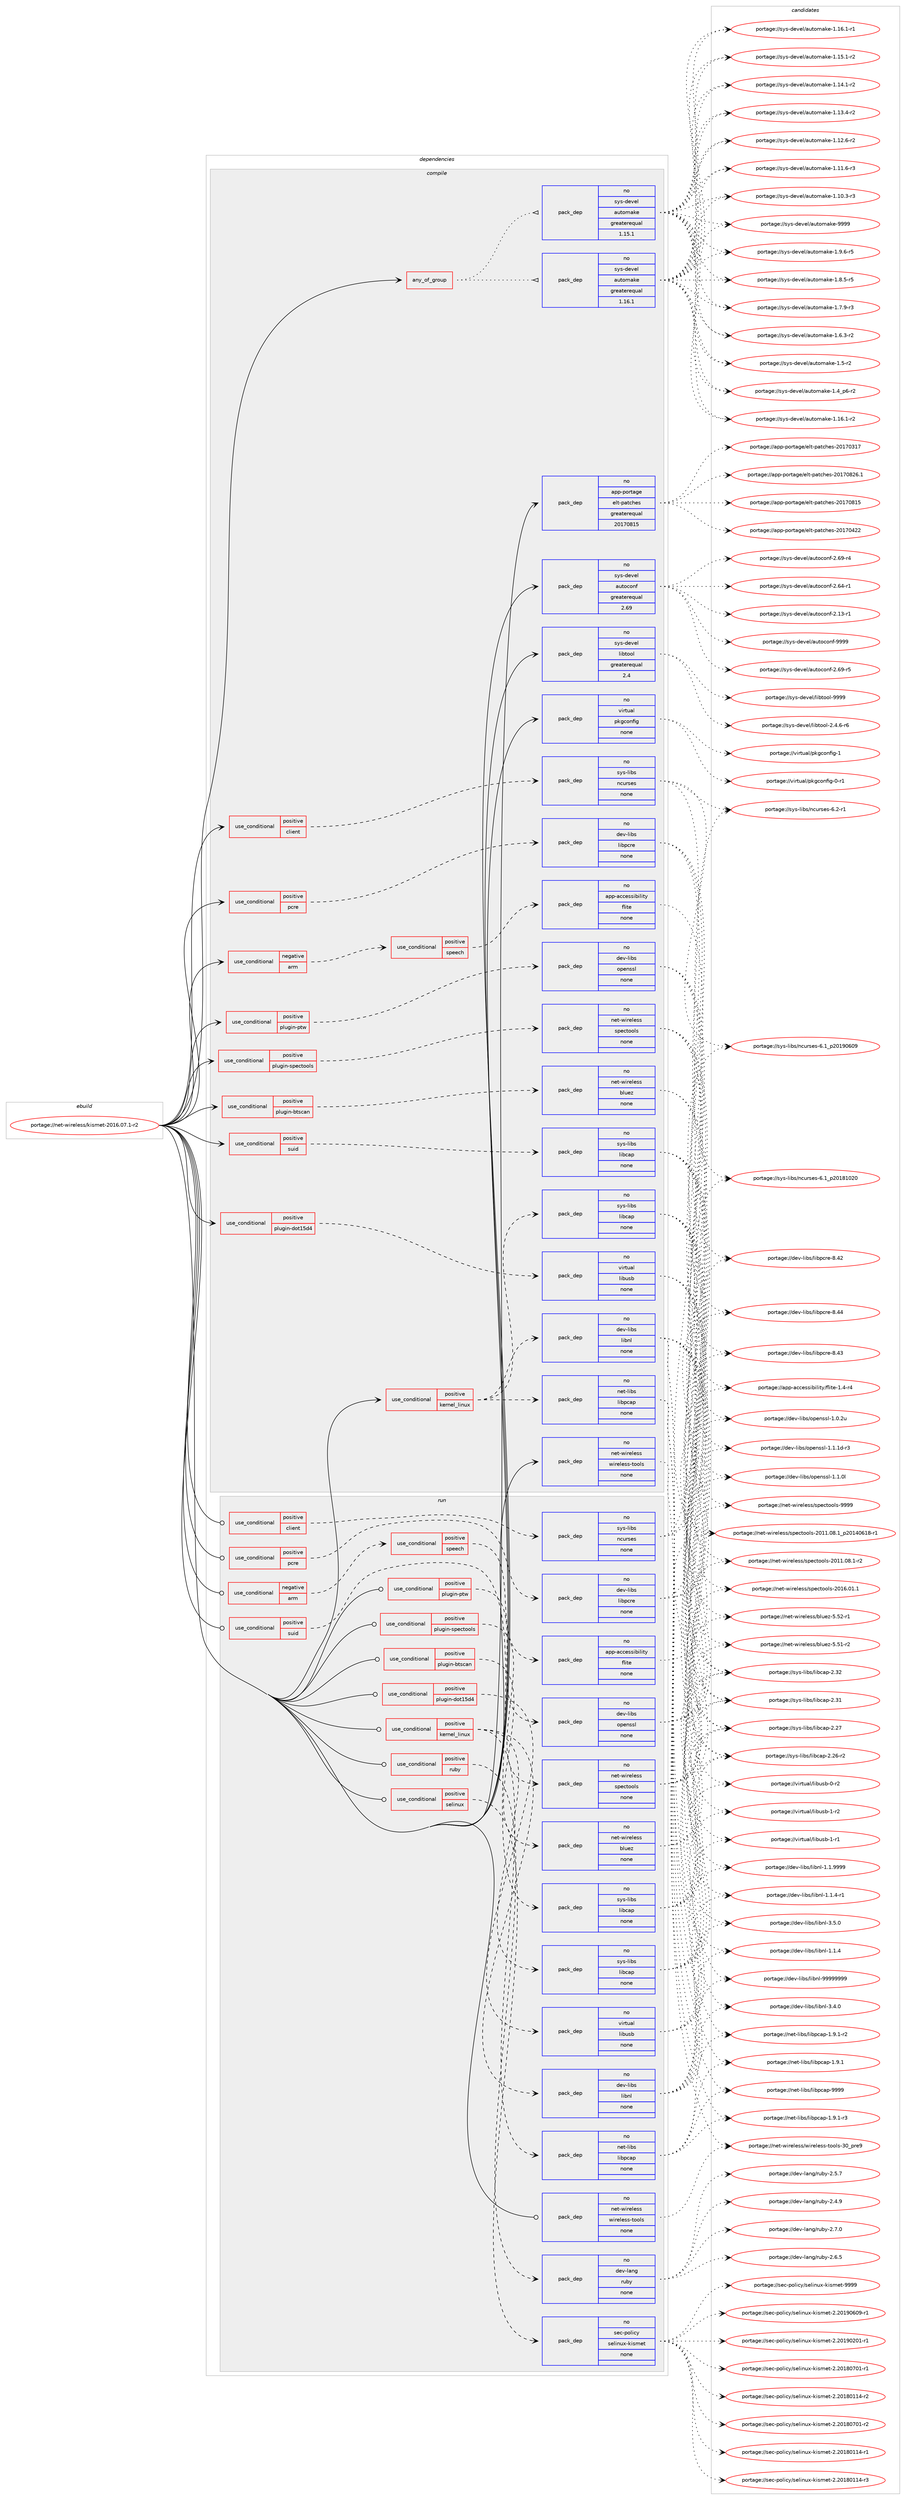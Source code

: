 digraph prolog {

# *************
# Graph options
# *************

newrank=true;
concentrate=true;
compound=true;
graph [rankdir=LR,fontname=Helvetica,fontsize=10,ranksep=1.5];#, ranksep=2.5, nodesep=0.2];
edge  [arrowhead=vee];
node  [fontname=Helvetica,fontsize=10];

# **********
# The ebuild
# **********

subgraph cluster_leftcol {
color=gray;
rank=same;
label=<<i>ebuild</i>>;
id [label="portage://net-wireless/kismet-2016.07.1-r2", color=red, width=4, href="../net-wireless/kismet-2016.07.1-r2.svg"];
}

# ****************
# The dependencies
# ****************

subgraph cluster_midcol {
color=gray;
label=<<i>dependencies</i>>;
subgraph cluster_compile {
fillcolor="#eeeeee";
style=filled;
label=<<i>compile</i>>;
subgraph any1693 {
dependency106824 [label=<<TABLE BORDER="0" CELLBORDER="1" CELLSPACING="0" CELLPADDING="4"><TR><TD CELLPADDING="10">any_of_group</TD></TR></TABLE>>, shape=none, color=red];subgraph pack84133 {
dependency106825 [label=<<TABLE BORDER="0" CELLBORDER="1" CELLSPACING="0" CELLPADDING="4" WIDTH="220"><TR><TD ROWSPAN="6" CELLPADDING="30">pack_dep</TD></TR><TR><TD WIDTH="110">no</TD></TR><TR><TD>sys-devel</TD></TR><TR><TD>automake</TD></TR><TR><TD>greaterequal</TD></TR><TR><TD>1.16.1</TD></TR></TABLE>>, shape=none, color=blue];
}
dependency106824:e -> dependency106825:w [weight=20,style="dotted",arrowhead="oinv"];
subgraph pack84134 {
dependency106826 [label=<<TABLE BORDER="0" CELLBORDER="1" CELLSPACING="0" CELLPADDING="4" WIDTH="220"><TR><TD ROWSPAN="6" CELLPADDING="30">pack_dep</TD></TR><TR><TD WIDTH="110">no</TD></TR><TR><TD>sys-devel</TD></TR><TR><TD>automake</TD></TR><TR><TD>greaterequal</TD></TR><TR><TD>1.15.1</TD></TR></TABLE>>, shape=none, color=blue];
}
dependency106824:e -> dependency106826:w [weight=20,style="dotted",arrowhead="oinv"];
}
id:e -> dependency106824:w [weight=20,style="solid",arrowhead="vee"];
subgraph cond20907 {
dependency106827 [label=<<TABLE BORDER="0" CELLBORDER="1" CELLSPACING="0" CELLPADDING="4"><TR><TD ROWSPAN="3" CELLPADDING="10">use_conditional</TD></TR><TR><TD>negative</TD></TR><TR><TD>arm</TD></TR></TABLE>>, shape=none, color=red];
subgraph cond20908 {
dependency106828 [label=<<TABLE BORDER="0" CELLBORDER="1" CELLSPACING="0" CELLPADDING="4"><TR><TD ROWSPAN="3" CELLPADDING="10">use_conditional</TD></TR><TR><TD>positive</TD></TR><TR><TD>speech</TD></TR></TABLE>>, shape=none, color=red];
subgraph pack84135 {
dependency106829 [label=<<TABLE BORDER="0" CELLBORDER="1" CELLSPACING="0" CELLPADDING="4" WIDTH="220"><TR><TD ROWSPAN="6" CELLPADDING="30">pack_dep</TD></TR><TR><TD WIDTH="110">no</TD></TR><TR><TD>app-accessibility</TD></TR><TR><TD>flite</TD></TR><TR><TD>none</TD></TR><TR><TD></TD></TR></TABLE>>, shape=none, color=blue];
}
dependency106828:e -> dependency106829:w [weight=20,style="dashed",arrowhead="vee"];
}
dependency106827:e -> dependency106828:w [weight=20,style="dashed",arrowhead="vee"];
}
id:e -> dependency106827:w [weight=20,style="solid",arrowhead="vee"];
subgraph cond20909 {
dependency106830 [label=<<TABLE BORDER="0" CELLBORDER="1" CELLSPACING="0" CELLPADDING="4"><TR><TD ROWSPAN="3" CELLPADDING="10">use_conditional</TD></TR><TR><TD>positive</TD></TR><TR><TD>client</TD></TR></TABLE>>, shape=none, color=red];
subgraph pack84136 {
dependency106831 [label=<<TABLE BORDER="0" CELLBORDER="1" CELLSPACING="0" CELLPADDING="4" WIDTH="220"><TR><TD ROWSPAN="6" CELLPADDING="30">pack_dep</TD></TR><TR><TD WIDTH="110">no</TD></TR><TR><TD>sys-libs</TD></TR><TR><TD>ncurses</TD></TR><TR><TD>none</TD></TR><TR><TD></TD></TR></TABLE>>, shape=none, color=blue];
}
dependency106830:e -> dependency106831:w [weight=20,style="dashed",arrowhead="vee"];
}
id:e -> dependency106830:w [weight=20,style="solid",arrowhead="vee"];
subgraph cond20910 {
dependency106832 [label=<<TABLE BORDER="0" CELLBORDER="1" CELLSPACING="0" CELLPADDING="4"><TR><TD ROWSPAN="3" CELLPADDING="10">use_conditional</TD></TR><TR><TD>positive</TD></TR><TR><TD>kernel_linux</TD></TR></TABLE>>, shape=none, color=red];
subgraph pack84137 {
dependency106833 [label=<<TABLE BORDER="0" CELLBORDER="1" CELLSPACING="0" CELLPADDING="4" WIDTH="220"><TR><TD ROWSPAN="6" CELLPADDING="30">pack_dep</TD></TR><TR><TD WIDTH="110">no</TD></TR><TR><TD>sys-libs</TD></TR><TR><TD>libcap</TD></TR><TR><TD>none</TD></TR><TR><TD></TD></TR></TABLE>>, shape=none, color=blue];
}
dependency106832:e -> dependency106833:w [weight=20,style="dashed",arrowhead="vee"];
subgraph pack84138 {
dependency106834 [label=<<TABLE BORDER="0" CELLBORDER="1" CELLSPACING="0" CELLPADDING="4" WIDTH="220"><TR><TD ROWSPAN="6" CELLPADDING="30">pack_dep</TD></TR><TR><TD WIDTH="110">no</TD></TR><TR><TD>dev-libs</TD></TR><TR><TD>libnl</TD></TR><TR><TD>none</TD></TR><TR><TD></TD></TR></TABLE>>, shape=none, color=blue];
}
dependency106832:e -> dependency106834:w [weight=20,style="dashed",arrowhead="vee"];
subgraph pack84139 {
dependency106835 [label=<<TABLE BORDER="0" CELLBORDER="1" CELLSPACING="0" CELLPADDING="4" WIDTH="220"><TR><TD ROWSPAN="6" CELLPADDING="30">pack_dep</TD></TR><TR><TD WIDTH="110">no</TD></TR><TR><TD>net-libs</TD></TR><TR><TD>libpcap</TD></TR><TR><TD>none</TD></TR><TR><TD></TD></TR></TABLE>>, shape=none, color=blue];
}
dependency106832:e -> dependency106835:w [weight=20,style="dashed",arrowhead="vee"];
}
id:e -> dependency106832:w [weight=20,style="solid",arrowhead="vee"];
subgraph cond20911 {
dependency106836 [label=<<TABLE BORDER="0" CELLBORDER="1" CELLSPACING="0" CELLPADDING="4"><TR><TD ROWSPAN="3" CELLPADDING="10">use_conditional</TD></TR><TR><TD>positive</TD></TR><TR><TD>pcre</TD></TR></TABLE>>, shape=none, color=red];
subgraph pack84140 {
dependency106837 [label=<<TABLE BORDER="0" CELLBORDER="1" CELLSPACING="0" CELLPADDING="4" WIDTH="220"><TR><TD ROWSPAN="6" CELLPADDING="30">pack_dep</TD></TR><TR><TD WIDTH="110">no</TD></TR><TR><TD>dev-libs</TD></TR><TR><TD>libpcre</TD></TR><TR><TD>none</TD></TR><TR><TD></TD></TR></TABLE>>, shape=none, color=blue];
}
dependency106836:e -> dependency106837:w [weight=20,style="dashed",arrowhead="vee"];
}
id:e -> dependency106836:w [weight=20,style="solid",arrowhead="vee"];
subgraph cond20912 {
dependency106838 [label=<<TABLE BORDER="0" CELLBORDER="1" CELLSPACING="0" CELLPADDING="4"><TR><TD ROWSPAN="3" CELLPADDING="10">use_conditional</TD></TR><TR><TD>positive</TD></TR><TR><TD>plugin-btscan</TD></TR></TABLE>>, shape=none, color=red];
subgraph pack84141 {
dependency106839 [label=<<TABLE BORDER="0" CELLBORDER="1" CELLSPACING="0" CELLPADDING="4" WIDTH="220"><TR><TD ROWSPAN="6" CELLPADDING="30">pack_dep</TD></TR><TR><TD WIDTH="110">no</TD></TR><TR><TD>net-wireless</TD></TR><TR><TD>bluez</TD></TR><TR><TD>none</TD></TR><TR><TD></TD></TR></TABLE>>, shape=none, color=blue];
}
dependency106838:e -> dependency106839:w [weight=20,style="dashed",arrowhead="vee"];
}
id:e -> dependency106838:w [weight=20,style="solid",arrowhead="vee"];
subgraph cond20913 {
dependency106840 [label=<<TABLE BORDER="0" CELLBORDER="1" CELLSPACING="0" CELLPADDING="4"><TR><TD ROWSPAN="3" CELLPADDING="10">use_conditional</TD></TR><TR><TD>positive</TD></TR><TR><TD>plugin-dot15d4</TD></TR></TABLE>>, shape=none, color=red];
subgraph pack84142 {
dependency106841 [label=<<TABLE BORDER="0" CELLBORDER="1" CELLSPACING="0" CELLPADDING="4" WIDTH="220"><TR><TD ROWSPAN="6" CELLPADDING="30">pack_dep</TD></TR><TR><TD WIDTH="110">no</TD></TR><TR><TD>virtual</TD></TR><TR><TD>libusb</TD></TR><TR><TD>none</TD></TR><TR><TD></TD></TR></TABLE>>, shape=none, color=blue];
}
dependency106840:e -> dependency106841:w [weight=20,style="dashed",arrowhead="vee"];
}
id:e -> dependency106840:w [weight=20,style="solid",arrowhead="vee"];
subgraph cond20914 {
dependency106842 [label=<<TABLE BORDER="0" CELLBORDER="1" CELLSPACING="0" CELLPADDING="4"><TR><TD ROWSPAN="3" CELLPADDING="10">use_conditional</TD></TR><TR><TD>positive</TD></TR><TR><TD>plugin-ptw</TD></TR></TABLE>>, shape=none, color=red];
subgraph pack84143 {
dependency106843 [label=<<TABLE BORDER="0" CELLBORDER="1" CELLSPACING="0" CELLPADDING="4" WIDTH="220"><TR><TD ROWSPAN="6" CELLPADDING="30">pack_dep</TD></TR><TR><TD WIDTH="110">no</TD></TR><TR><TD>dev-libs</TD></TR><TR><TD>openssl</TD></TR><TR><TD>none</TD></TR><TR><TD></TD></TR></TABLE>>, shape=none, color=blue];
}
dependency106842:e -> dependency106843:w [weight=20,style="dashed",arrowhead="vee"];
}
id:e -> dependency106842:w [weight=20,style="solid",arrowhead="vee"];
subgraph cond20915 {
dependency106844 [label=<<TABLE BORDER="0" CELLBORDER="1" CELLSPACING="0" CELLPADDING="4"><TR><TD ROWSPAN="3" CELLPADDING="10">use_conditional</TD></TR><TR><TD>positive</TD></TR><TR><TD>plugin-spectools</TD></TR></TABLE>>, shape=none, color=red];
subgraph pack84144 {
dependency106845 [label=<<TABLE BORDER="0" CELLBORDER="1" CELLSPACING="0" CELLPADDING="4" WIDTH="220"><TR><TD ROWSPAN="6" CELLPADDING="30">pack_dep</TD></TR><TR><TD WIDTH="110">no</TD></TR><TR><TD>net-wireless</TD></TR><TR><TD>spectools</TD></TR><TR><TD>none</TD></TR><TR><TD></TD></TR></TABLE>>, shape=none, color=blue];
}
dependency106844:e -> dependency106845:w [weight=20,style="dashed",arrowhead="vee"];
}
id:e -> dependency106844:w [weight=20,style="solid",arrowhead="vee"];
subgraph cond20916 {
dependency106846 [label=<<TABLE BORDER="0" CELLBORDER="1" CELLSPACING="0" CELLPADDING="4"><TR><TD ROWSPAN="3" CELLPADDING="10">use_conditional</TD></TR><TR><TD>positive</TD></TR><TR><TD>suid</TD></TR></TABLE>>, shape=none, color=red];
subgraph pack84145 {
dependency106847 [label=<<TABLE BORDER="0" CELLBORDER="1" CELLSPACING="0" CELLPADDING="4" WIDTH="220"><TR><TD ROWSPAN="6" CELLPADDING="30">pack_dep</TD></TR><TR><TD WIDTH="110">no</TD></TR><TR><TD>sys-libs</TD></TR><TR><TD>libcap</TD></TR><TR><TD>none</TD></TR><TR><TD></TD></TR></TABLE>>, shape=none, color=blue];
}
dependency106846:e -> dependency106847:w [weight=20,style="dashed",arrowhead="vee"];
}
id:e -> dependency106846:w [weight=20,style="solid",arrowhead="vee"];
subgraph pack84146 {
dependency106848 [label=<<TABLE BORDER="0" CELLBORDER="1" CELLSPACING="0" CELLPADDING="4" WIDTH="220"><TR><TD ROWSPAN="6" CELLPADDING="30">pack_dep</TD></TR><TR><TD WIDTH="110">no</TD></TR><TR><TD>app-portage</TD></TR><TR><TD>elt-patches</TD></TR><TR><TD>greaterequal</TD></TR><TR><TD>20170815</TD></TR></TABLE>>, shape=none, color=blue];
}
id:e -> dependency106848:w [weight=20,style="solid",arrowhead="vee"];
subgraph pack84147 {
dependency106849 [label=<<TABLE BORDER="0" CELLBORDER="1" CELLSPACING="0" CELLPADDING="4" WIDTH="220"><TR><TD ROWSPAN="6" CELLPADDING="30">pack_dep</TD></TR><TR><TD WIDTH="110">no</TD></TR><TR><TD>net-wireless</TD></TR><TR><TD>wireless-tools</TD></TR><TR><TD>none</TD></TR><TR><TD></TD></TR></TABLE>>, shape=none, color=blue];
}
id:e -> dependency106849:w [weight=20,style="solid",arrowhead="vee"];
subgraph pack84148 {
dependency106850 [label=<<TABLE BORDER="0" CELLBORDER="1" CELLSPACING="0" CELLPADDING="4" WIDTH="220"><TR><TD ROWSPAN="6" CELLPADDING="30">pack_dep</TD></TR><TR><TD WIDTH="110">no</TD></TR><TR><TD>sys-devel</TD></TR><TR><TD>autoconf</TD></TR><TR><TD>greaterequal</TD></TR><TR><TD>2.69</TD></TR></TABLE>>, shape=none, color=blue];
}
id:e -> dependency106850:w [weight=20,style="solid",arrowhead="vee"];
subgraph pack84149 {
dependency106851 [label=<<TABLE BORDER="0" CELLBORDER="1" CELLSPACING="0" CELLPADDING="4" WIDTH="220"><TR><TD ROWSPAN="6" CELLPADDING="30">pack_dep</TD></TR><TR><TD WIDTH="110">no</TD></TR><TR><TD>sys-devel</TD></TR><TR><TD>libtool</TD></TR><TR><TD>greaterequal</TD></TR><TR><TD>2.4</TD></TR></TABLE>>, shape=none, color=blue];
}
id:e -> dependency106851:w [weight=20,style="solid",arrowhead="vee"];
subgraph pack84150 {
dependency106852 [label=<<TABLE BORDER="0" CELLBORDER="1" CELLSPACING="0" CELLPADDING="4" WIDTH="220"><TR><TD ROWSPAN="6" CELLPADDING="30">pack_dep</TD></TR><TR><TD WIDTH="110">no</TD></TR><TR><TD>virtual</TD></TR><TR><TD>pkgconfig</TD></TR><TR><TD>none</TD></TR><TR><TD></TD></TR></TABLE>>, shape=none, color=blue];
}
id:e -> dependency106852:w [weight=20,style="solid",arrowhead="vee"];
}
subgraph cluster_compileandrun {
fillcolor="#eeeeee";
style=filled;
label=<<i>compile and run</i>>;
}
subgraph cluster_run {
fillcolor="#eeeeee";
style=filled;
label=<<i>run</i>>;
subgraph cond20917 {
dependency106853 [label=<<TABLE BORDER="0" CELLBORDER="1" CELLSPACING="0" CELLPADDING="4"><TR><TD ROWSPAN="3" CELLPADDING="10">use_conditional</TD></TR><TR><TD>negative</TD></TR><TR><TD>arm</TD></TR></TABLE>>, shape=none, color=red];
subgraph cond20918 {
dependency106854 [label=<<TABLE BORDER="0" CELLBORDER="1" CELLSPACING="0" CELLPADDING="4"><TR><TD ROWSPAN="3" CELLPADDING="10">use_conditional</TD></TR><TR><TD>positive</TD></TR><TR><TD>speech</TD></TR></TABLE>>, shape=none, color=red];
subgraph pack84151 {
dependency106855 [label=<<TABLE BORDER="0" CELLBORDER="1" CELLSPACING="0" CELLPADDING="4" WIDTH="220"><TR><TD ROWSPAN="6" CELLPADDING="30">pack_dep</TD></TR><TR><TD WIDTH="110">no</TD></TR><TR><TD>app-accessibility</TD></TR><TR><TD>flite</TD></TR><TR><TD>none</TD></TR><TR><TD></TD></TR></TABLE>>, shape=none, color=blue];
}
dependency106854:e -> dependency106855:w [weight=20,style="dashed",arrowhead="vee"];
}
dependency106853:e -> dependency106854:w [weight=20,style="dashed",arrowhead="vee"];
}
id:e -> dependency106853:w [weight=20,style="solid",arrowhead="odot"];
subgraph cond20919 {
dependency106856 [label=<<TABLE BORDER="0" CELLBORDER="1" CELLSPACING="0" CELLPADDING="4"><TR><TD ROWSPAN="3" CELLPADDING="10">use_conditional</TD></TR><TR><TD>positive</TD></TR><TR><TD>client</TD></TR></TABLE>>, shape=none, color=red];
subgraph pack84152 {
dependency106857 [label=<<TABLE BORDER="0" CELLBORDER="1" CELLSPACING="0" CELLPADDING="4" WIDTH="220"><TR><TD ROWSPAN="6" CELLPADDING="30">pack_dep</TD></TR><TR><TD WIDTH="110">no</TD></TR><TR><TD>sys-libs</TD></TR><TR><TD>ncurses</TD></TR><TR><TD>none</TD></TR><TR><TD></TD></TR></TABLE>>, shape=none, color=blue];
}
dependency106856:e -> dependency106857:w [weight=20,style="dashed",arrowhead="vee"];
}
id:e -> dependency106856:w [weight=20,style="solid",arrowhead="odot"];
subgraph cond20920 {
dependency106858 [label=<<TABLE BORDER="0" CELLBORDER="1" CELLSPACING="0" CELLPADDING="4"><TR><TD ROWSPAN="3" CELLPADDING="10">use_conditional</TD></TR><TR><TD>positive</TD></TR><TR><TD>kernel_linux</TD></TR></TABLE>>, shape=none, color=red];
subgraph pack84153 {
dependency106859 [label=<<TABLE BORDER="0" CELLBORDER="1" CELLSPACING="0" CELLPADDING="4" WIDTH="220"><TR><TD ROWSPAN="6" CELLPADDING="30">pack_dep</TD></TR><TR><TD WIDTH="110">no</TD></TR><TR><TD>sys-libs</TD></TR><TR><TD>libcap</TD></TR><TR><TD>none</TD></TR><TR><TD></TD></TR></TABLE>>, shape=none, color=blue];
}
dependency106858:e -> dependency106859:w [weight=20,style="dashed",arrowhead="vee"];
subgraph pack84154 {
dependency106860 [label=<<TABLE BORDER="0" CELLBORDER="1" CELLSPACING="0" CELLPADDING="4" WIDTH="220"><TR><TD ROWSPAN="6" CELLPADDING="30">pack_dep</TD></TR><TR><TD WIDTH="110">no</TD></TR><TR><TD>dev-libs</TD></TR><TR><TD>libnl</TD></TR><TR><TD>none</TD></TR><TR><TD></TD></TR></TABLE>>, shape=none, color=blue];
}
dependency106858:e -> dependency106860:w [weight=20,style="dashed",arrowhead="vee"];
subgraph pack84155 {
dependency106861 [label=<<TABLE BORDER="0" CELLBORDER="1" CELLSPACING="0" CELLPADDING="4" WIDTH="220"><TR><TD ROWSPAN="6" CELLPADDING="30">pack_dep</TD></TR><TR><TD WIDTH="110">no</TD></TR><TR><TD>net-libs</TD></TR><TR><TD>libpcap</TD></TR><TR><TD>none</TD></TR><TR><TD></TD></TR></TABLE>>, shape=none, color=blue];
}
dependency106858:e -> dependency106861:w [weight=20,style="dashed",arrowhead="vee"];
}
id:e -> dependency106858:w [weight=20,style="solid",arrowhead="odot"];
subgraph cond20921 {
dependency106862 [label=<<TABLE BORDER="0" CELLBORDER="1" CELLSPACING="0" CELLPADDING="4"><TR><TD ROWSPAN="3" CELLPADDING="10">use_conditional</TD></TR><TR><TD>positive</TD></TR><TR><TD>pcre</TD></TR></TABLE>>, shape=none, color=red];
subgraph pack84156 {
dependency106863 [label=<<TABLE BORDER="0" CELLBORDER="1" CELLSPACING="0" CELLPADDING="4" WIDTH="220"><TR><TD ROWSPAN="6" CELLPADDING="30">pack_dep</TD></TR><TR><TD WIDTH="110">no</TD></TR><TR><TD>dev-libs</TD></TR><TR><TD>libpcre</TD></TR><TR><TD>none</TD></TR><TR><TD></TD></TR></TABLE>>, shape=none, color=blue];
}
dependency106862:e -> dependency106863:w [weight=20,style="dashed",arrowhead="vee"];
}
id:e -> dependency106862:w [weight=20,style="solid",arrowhead="odot"];
subgraph cond20922 {
dependency106864 [label=<<TABLE BORDER="0" CELLBORDER="1" CELLSPACING="0" CELLPADDING="4"><TR><TD ROWSPAN="3" CELLPADDING="10">use_conditional</TD></TR><TR><TD>positive</TD></TR><TR><TD>plugin-btscan</TD></TR></TABLE>>, shape=none, color=red];
subgraph pack84157 {
dependency106865 [label=<<TABLE BORDER="0" CELLBORDER="1" CELLSPACING="0" CELLPADDING="4" WIDTH="220"><TR><TD ROWSPAN="6" CELLPADDING="30">pack_dep</TD></TR><TR><TD WIDTH="110">no</TD></TR><TR><TD>net-wireless</TD></TR><TR><TD>bluez</TD></TR><TR><TD>none</TD></TR><TR><TD></TD></TR></TABLE>>, shape=none, color=blue];
}
dependency106864:e -> dependency106865:w [weight=20,style="dashed",arrowhead="vee"];
}
id:e -> dependency106864:w [weight=20,style="solid",arrowhead="odot"];
subgraph cond20923 {
dependency106866 [label=<<TABLE BORDER="0" CELLBORDER="1" CELLSPACING="0" CELLPADDING="4"><TR><TD ROWSPAN="3" CELLPADDING="10">use_conditional</TD></TR><TR><TD>positive</TD></TR><TR><TD>plugin-dot15d4</TD></TR></TABLE>>, shape=none, color=red];
subgraph pack84158 {
dependency106867 [label=<<TABLE BORDER="0" CELLBORDER="1" CELLSPACING="0" CELLPADDING="4" WIDTH="220"><TR><TD ROWSPAN="6" CELLPADDING="30">pack_dep</TD></TR><TR><TD WIDTH="110">no</TD></TR><TR><TD>virtual</TD></TR><TR><TD>libusb</TD></TR><TR><TD>none</TD></TR><TR><TD></TD></TR></TABLE>>, shape=none, color=blue];
}
dependency106866:e -> dependency106867:w [weight=20,style="dashed",arrowhead="vee"];
}
id:e -> dependency106866:w [weight=20,style="solid",arrowhead="odot"];
subgraph cond20924 {
dependency106868 [label=<<TABLE BORDER="0" CELLBORDER="1" CELLSPACING="0" CELLPADDING="4"><TR><TD ROWSPAN="3" CELLPADDING="10">use_conditional</TD></TR><TR><TD>positive</TD></TR><TR><TD>plugin-ptw</TD></TR></TABLE>>, shape=none, color=red];
subgraph pack84159 {
dependency106869 [label=<<TABLE BORDER="0" CELLBORDER="1" CELLSPACING="0" CELLPADDING="4" WIDTH="220"><TR><TD ROWSPAN="6" CELLPADDING="30">pack_dep</TD></TR><TR><TD WIDTH="110">no</TD></TR><TR><TD>dev-libs</TD></TR><TR><TD>openssl</TD></TR><TR><TD>none</TD></TR><TR><TD></TD></TR></TABLE>>, shape=none, color=blue];
}
dependency106868:e -> dependency106869:w [weight=20,style="dashed",arrowhead="vee"];
}
id:e -> dependency106868:w [weight=20,style="solid",arrowhead="odot"];
subgraph cond20925 {
dependency106870 [label=<<TABLE BORDER="0" CELLBORDER="1" CELLSPACING="0" CELLPADDING="4"><TR><TD ROWSPAN="3" CELLPADDING="10">use_conditional</TD></TR><TR><TD>positive</TD></TR><TR><TD>plugin-spectools</TD></TR></TABLE>>, shape=none, color=red];
subgraph pack84160 {
dependency106871 [label=<<TABLE BORDER="0" CELLBORDER="1" CELLSPACING="0" CELLPADDING="4" WIDTH="220"><TR><TD ROWSPAN="6" CELLPADDING="30">pack_dep</TD></TR><TR><TD WIDTH="110">no</TD></TR><TR><TD>net-wireless</TD></TR><TR><TD>spectools</TD></TR><TR><TD>none</TD></TR><TR><TD></TD></TR></TABLE>>, shape=none, color=blue];
}
dependency106870:e -> dependency106871:w [weight=20,style="dashed",arrowhead="vee"];
}
id:e -> dependency106870:w [weight=20,style="solid",arrowhead="odot"];
subgraph cond20926 {
dependency106872 [label=<<TABLE BORDER="0" CELLBORDER="1" CELLSPACING="0" CELLPADDING="4"><TR><TD ROWSPAN="3" CELLPADDING="10">use_conditional</TD></TR><TR><TD>positive</TD></TR><TR><TD>ruby</TD></TR></TABLE>>, shape=none, color=red];
subgraph pack84161 {
dependency106873 [label=<<TABLE BORDER="0" CELLBORDER="1" CELLSPACING="0" CELLPADDING="4" WIDTH="220"><TR><TD ROWSPAN="6" CELLPADDING="30">pack_dep</TD></TR><TR><TD WIDTH="110">no</TD></TR><TR><TD>dev-lang</TD></TR><TR><TD>ruby</TD></TR><TR><TD>none</TD></TR><TR><TD></TD></TR></TABLE>>, shape=none, color=blue];
}
dependency106872:e -> dependency106873:w [weight=20,style="dashed",arrowhead="vee"];
}
id:e -> dependency106872:w [weight=20,style="solid",arrowhead="odot"];
subgraph cond20927 {
dependency106874 [label=<<TABLE BORDER="0" CELLBORDER="1" CELLSPACING="0" CELLPADDING="4"><TR><TD ROWSPAN="3" CELLPADDING="10">use_conditional</TD></TR><TR><TD>positive</TD></TR><TR><TD>selinux</TD></TR></TABLE>>, shape=none, color=red];
subgraph pack84162 {
dependency106875 [label=<<TABLE BORDER="0" CELLBORDER="1" CELLSPACING="0" CELLPADDING="4" WIDTH="220"><TR><TD ROWSPAN="6" CELLPADDING="30">pack_dep</TD></TR><TR><TD WIDTH="110">no</TD></TR><TR><TD>sec-policy</TD></TR><TR><TD>selinux-kismet</TD></TR><TR><TD>none</TD></TR><TR><TD></TD></TR></TABLE>>, shape=none, color=blue];
}
dependency106874:e -> dependency106875:w [weight=20,style="dashed",arrowhead="vee"];
}
id:e -> dependency106874:w [weight=20,style="solid",arrowhead="odot"];
subgraph cond20928 {
dependency106876 [label=<<TABLE BORDER="0" CELLBORDER="1" CELLSPACING="0" CELLPADDING="4"><TR><TD ROWSPAN="3" CELLPADDING="10">use_conditional</TD></TR><TR><TD>positive</TD></TR><TR><TD>suid</TD></TR></TABLE>>, shape=none, color=red];
subgraph pack84163 {
dependency106877 [label=<<TABLE BORDER="0" CELLBORDER="1" CELLSPACING="0" CELLPADDING="4" WIDTH="220"><TR><TD ROWSPAN="6" CELLPADDING="30">pack_dep</TD></TR><TR><TD WIDTH="110">no</TD></TR><TR><TD>sys-libs</TD></TR><TR><TD>libcap</TD></TR><TR><TD>none</TD></TR><TR><TD></TD></TR></TABLE>>, shape=none, color=blue];
}
dependency106876:e -> dependency106877:w [weight=20,style="dashed",arrowhead="vee"];
}
id:e -> dependency106876:w [weight=20,style="solid",arrowhead="odot"];
subgraph pack84164 {
dependency106878 [label=<<TABLE BORDER="0" CELLBORDER="1" CELLSPACING="0" CELLPADDING="4" WIDTH="220"><TR><TD ROWSPAN="6" CELLPADDING="30">pack_dep</TD></TR><TR><TD WIDTH="110">no</TD></TR><TR><TD>net-wireless</TD></TR><TR><TD>wireless-tools</TD></TR><TR><TD>none</TD></TR><TR><TD></TD></TR></TABLE>>, shape=none, color=blue];
}
id:e -> dependency106878:w [weight=20,style="solid",arrowhead="odot"];
}
}

# **************
# The candidates
# **************

subgraph cluster_choices {
rank=same;
color=gray;
label=<<i>candidates</i>>;

subgraph choice84133 {
color=black;
nodesep=1;
choice115121115451001011181011084797117116111109971071014557575757 [label="portage://sys-devel/automake-9999", color=red, width=4,href="../sys-devel/automake-9999.svg"];
choice115121115451001011181011084797117116111109971071014549465746544511453 [label="portage://sys-devel/automake-1.9.6-r5", color=red, width=4,href="../sys-devel/automake-1.9.6-r5.svg"];
choice115121115451001011181011084797117116111109971071014549465646534511453 [label="portage://sys-devel/automake-1.8.5-r5", color=red, width=4,href="../sys-devel/automake-1.8.5-r5.svg"];
choice115121115451001011181011084797117116111109971071014549465546574511451 [label="portage://sys-devel/automake-1.7.9-r3", color=red, width=4,href="../sys-devel/automake-1.7.9-r3.svg"];
choice115121115451001011181011084797117116111109971071014549465446514511450 [label="portage://sys-devel/automake-1.6.3-r2", color=red, width=4,href="../sys-devel/automake-1.6.3-r2.svg"];
choice11512111545100101118101108479711711611110997107101454946534511450 [label="portage://sys-devel/automake-1.5-r2", color=red, width=4,href="../sys-devel/automake-1.5-r2.svg"];
choice115121115451001011181011084797117116111109971071014549465295112544511450 [label="portage://sys-devel/automake-1.4_p6-r2", color=red, width=4,href="../sys-devel/automake-1.4_p6-r2.svg"];
choice11512111545100101118101108479711711611110997107101454946495446494511450 [label="portage://sys-devel/automake-1.16.1-r2", color=red, width=4,href="../sys-devel/automake-1.16.1-r2.svg"];
choice11512111545100101118101108479711711611110997107101454946495446494511449 [label="portage://sys-devel/automake-1.16.1-r1", color=red, width=4,href="../sys-devel/automake-1.16.1-r1.svg"];
choice11512111545100101118101108479711711611110997107101454946495346494511450 [label="portage://sys-devel/automake-1.15.1-r2", color=red, width=4,href="../sys-devel/automake-1.15.1-r2.svg"];
choice11512111545100101118101108479711711611110997107101454946495246494511450 [label="portage://sys-devel/automake-1.14.1-r2", color=red, width=4,href="../sys-devel/automake-1.14.1-r2.svg"];
choice11512111545100101118101108479711711611110997107101454946495146524511450 [label="portage://sys-devel/automake-1.13.4-r2", color=red, width=4,href="../sys-devel/automake-1.13.4-r2.svg"];
choice11512111545100101118101108479711711611110997107101454946495046544511450 [label="portage://sys-devel/automake-1.12.6-r2", color=red, width=4,href="../sys-devel/automake-1.12.6-r2.svg"];
choice11512111545100101118101108479711711611110997107101454946494946544511451 [label="portage://sys-devel/automake-1.11.6-r3", color=red, width=4,href="../sys-devel/automake-1.11.6-r3.svg"];
choice11512111545100101118101108479711711611110997107101454946494846514511451 [label="portage://sys-devel/automake-1.10.3-r3", color=red, width=4,href="../sys-devel/automake-1.10.3-r3.svg"];
dependency106825:e -> choice115121115451001011181011084797117116111109971071014557575757:w [style=dotted,weight="100"];
dependency106825:e -> choice115121115451001011181011084797117116111109971071014549465746544511453:w [style=dotted,weight="100"];
dependency106825:e -> choice115121115451001011181011084797117116111109971071014549465646534511453:w [style=dotted,weight="100"];
dependency106825:e -> choice115121115451001011181011084797117116111109971071014549465546574511451:w [style=dotted,weight="100"];
dependency106825:e -> choice115121115451001011181011084797117116111109971071014549465446514511450:w [style=dotted,weight="100"];
dependency106825:e -> choice11512111545100101118101108479711711611110997107101454946534511450:w [style=dotted,weight="100"];
dependency106825:e -> choice115121115451001011181011084797117116111109971071014549465295112544511450:w [style=dotted,weight="100"];
dependency106825:e -> choice11512111545100101118101108479711711611110997107101454946495446494511450:w [style=dotted,weight="100"];
dependency106825:e -> choice11512111545100101118101108479711711611110997107101454946495446494511449:w [style=dotted,weight="100"];
dependency106825:e -> choice11512111545100101118101108479711711611110997107101454946495346494511450:w [style=dotted,weight="100"];
dependency106825:e -> choice11512111545100101118101108479711711611110997107101454946495246494511450:w [style=dotted,weight="100"];
dependency106825:e -> choice11512111545100101118101108479711711611110997107101454946495146524511450:w [style=dotted,weight="100"];
dependency106825:e -> choice11512111545100101118101108479711711611110997107101454946495046544511450:w [style=dotted,weight="100"];
dependency106825:e -> choice11512111545100101118101108479711711611110997107101454946494946544511451:w [style=dotted,weight="100"];
dependency106825:e -> choice11512111545100101118101108479711711611110997107101454946494846514511451:w [style=dotted,weight="100"];
}
subgraph choice84134 {
color=black;
nodesep=1;
choice115121115451001011181011084797117116111109971071014557575757 [label="portage://sys-devel/automake-9999", color=red, width=4,href="../sys-devel/automake-9999.svg"];
choice115121115451001011181011084797117116111109971071014549465746544511453 [label="portage://sys-devel/automake-1.9.6-r5", color=red, width=4,href="../sys-devel/automake-1.9.6-r5.svg"];
choice115121115451001011181011084797117116111109971071014549465646534511453 [label="portage://sys-devel/automake-1.8.5-r5", color=red, width=4,href="../sys-devel/automake-1.8.5-r5.svg"];
choice115121115451001011181011084797117116111109971071014549465546574511451 [label="portage://sys-devel/automake-1.7.9-r3", color=red, width=4,href="../sys-devel/automake-1.7.9-r3.svg"];
choice115121115451001011181011084797117116111109971071014549465446514511450 [label="portage://sys-devel/automake-1.6.3-r2", color=red, width=4,href="../sys-devel/automake-1.6.3-r2.svg"];
choice11512111545100101118101108479711711611110997107101454946534511450 [label="portage://sys-devel/automake-1.5-r2", color=red, width=4,href="../sys-devel/automake-1.5-r2.svg"];
choice115121115451001011181011084797117116111109971071014549465295112544511450 [label="portage://sys-devel/automake-1.4_p6-r2", color=red, width=4,href="../sys-devel/automake-1.4_p6-r2.svg"];
choice11512111545100101118101108479711711611110997107101454946495446494511450 [label="portage://sys-devel/automake-1.16.1-r2", color=red, width=4,href="../sys-devel/automake-1.16.1-r2.svg"];
choice11512111545100101118101108479711711611110997107101454946495446494511449 [label="portage://sys-devel/automake-1.16.1-r1", color=red, width=4,href="../sys-devel/automake-1.16.1-r1.svg"];
choice11512111545100101118101108479711711611110997107101454946495346494511450 [label="portage://sys-devel/automake-1.15.1-r2", color=red, width=4,href="../sys-devel/automake-1.15.1-r2.svg"];
choice11512111545100101118101108479711711611110997107101454946495246494511450 [label="portage://sys-devel/automake-1.14.1-r2", color=red, width=4,href="../sys-devel/automake-1.14.1-r2.svg"];
choice11512111545100101118101108479711711611110997107101454946495146524511450 [label="portage://sys-devel/automake-1.13.4-r2", color=red, width=4,href="../sys-devel/automake-1.13.4-r2.svg"];
choice11512111545100101118101108479711711611110997107101454946495046544511450 [label="portage://sys-devel/automake-1.12.6-r2", color=red, width=4,href="../sys-devel/automake-1.12.6-r2.svg"];
choice11512111545100101118101108479711711611110997107101454946494946544511451 [label="portage://sys-devel/automake-1.11.6-r3", color=red, width=4,href="../sys-devel/automake-1.11.6-r3.svg"];
choice11512111545100101118101108479711711611110997107101454946494846514511451 [label="portage://sys-devel/automake-1.10.3-r3", color=red, width=4,href="../sys-devel/automake-1.10.3-r3.svg"];
dependency106826:e -> choice115121115451001011181011084797117116111109971071014557575757:w [style=dotted,weight="100"];
dependency106826:e -> choice115121115451001011181011084797117116111109971071014549465746544511453:w [style=dotted,weight="100"];
dependency106826:e -> choice115121115451001011181011084797117116111109971071014549465646534511453:w [style=dotted,weight="100"];
dependency106826:e -> choice115121115451001011181011084797117116111109971071014549465546574511451:w [style=dotted,weight="100"];
dependency106826:e -> choice115121115451001011181011084797117116111109971071014549465446514511450:w [style=dotted,weight="100"];
dependency106826:e -> choice11512111545100101118101108479711711611110997107101454946534511450:w [style=dotted,weight="100"];
dependency106826:e -> choice115121115451001011181011084797117116111109971071014549465295112544511450:w [style=dotted,weight="100"];
dependency106826:e -> choice11512111545100101118101108479711711611110997107101454946495446494511450:w [style=dotted,weight="100"];
dependency106826:e -> choice11512111545100101118101108479711711611110997107101454946495446494511449:w [style=dotted,weight="100"];
dependency106826:e -> choice11512111545100101118101108479711711611110997107101454946495346494511450:w [style=dotted,weight="100"];
dependency106826:e -> choice11512111545100101118101108479711711611110997107101454946495246494511450:w [style=dotted,weight="100"];
dependency106826:e -> choice11512111545100101118101108479711711611110997107101454946495146524511450:w [style=dotted,weight="100"];
dependency106826:e -> choice11512111545100101118101108479711711611110997107101454946495046544511450:w [style=dotted,weight="100"];
dependency106826:e -> choice11512111545100101118101108479711711611110997107101454946494946544511451:w [style=dotted,weight="100"];
dependency106826:e -> choice11512111545100101118101108479711711611110997107101454946494846514511451:w [style=dotted,weight="100"];
}
subgraph choice84135 {
color=black;
nodesep=1;
choice97112112459799991011151151059810510810511612147102108105116101454946524511452 [label="portage://app-accessibility/flite-1.4-r4", color=red, width=4,href="../app-accessibility/flite-1.4-r4.svg"];
dependency106829:e -> choice97112112459799991011151151059810510810511612147102108105116101454946524511452:w [style=dotted,weight="100"];
}
subgraph choice84136 {
color=black;
nodesep=1;
choice11512111545108105981154711099117114115101115455446504511449 [label="portage://sys-libs/ncurses-6.2-r1", color=red, width=4,href="../sys-libs/ncurses-6.2-r1.svg"];
choice1151211154510810598115471109911711411510111545544649951125048495748544857 [label="portage://sys-libs/ncurses-6.1_p20190609", color=red, width=4,href="../sys-libs/ncurses-6.1_p20190609.svg"];
choice1151211154510810598115471109911711411510111545544649951125048495649485048 [label="portage://sys-libs/ncurses-6.1_p20181020", color=red, width=4,href="../sys-libs/ncurses-6.1_p20181020.svg"];
dependency106831:e -> choice11512111545108105981154711099117114115101115455446504511449:w [style=dotted,weight="100"];
dependency106831:e -> choice1151211154510810598115471109911711411510111545544649951125048495748544857:w [style=dotted,weight="100"];
dependency106831:e -> choice1151211154510810598115471109911711411510111545544649951125048495649485048:w [style=dotted,weight="100"];
}
subgraph choice84137 {
color=black;
nodesep=1;
choice1151211154510810598115471081059899971124550465150 [label="portage://sys-libs/libcap-2.32", color=red, width=4,href="../sys-libs/libcap-2.32.svg"];
choice1151211154510810598115471081059899971124550465149 [label="portage://sys-libs/libcap-2.31", color=red, width=4,href="../sys-libs/libcap-2.31.svg"];
choice1151211154510810598115471081059899971124550465055 [label="portage://sys-libs/libcap-2.27", color=red, width=4,href="../sys-libs/libcap-2.27.svg"];
choice11512111545108105981154710810598999711245504650544511450 [label="portage://sys-libs/libcap-2.26-r2", color=red, width=4,href="../sys-libs/libcap-2.26-r2.svg"];
dependency106833:e -> choice1151211154510810598115471081059899971124550465150:w [style=dotted,weight="100"];
dependency106833:e -> choice1151211154510810598115471081059899971124550465149:w [style=dotted,weight="100"];
dependency106833:e -> choice1151211154510810598115471081059899971124550465055:w [style=dotted,weight="100"];
dependency106833:e -> choice11512111545108105981154710810598999711245504650544511450:w [style=dotted,weight="100"];
}
subgraph choice84138 {
color=black;
nodesep=1;
choice10010111845108105981154710810598110108455757575757575757 [label="portage://dev-libs/libnl-99999999", color=red, width=4,href="../dev-libs/libnl-99999999.svg"];
choice10010111845108105981154710810598110108455146534648 [label="portage://dev-libs/libnl-3.5.0", color=red, width=4,href="../dev-libs/libnl-3.5.0.svg"];
choice10010111845108105981154710810598110108455146524648 [label="portage://dev-libs/libnl-3.4.0", color=red, width=4,href="../dev-libs/libnl-3.4.0.svg"];
choice10010111845108105981154710810598110108454946494657575757 [label="portage://dev-libs/libnl-1.1.9999", color=red, width=4,href="../dev-libs/libnl-1.1.9999.svg"];
choice100101118451081059811547108105981101084549464946524511449 [label="portage://dev-libs/libnl-1.1.4-r1", color=red, width=4,href="../dev-libs/libnl-1.1.4-r1.svg"];
choice10010111845108105981154710810598110108454946494652 [label="portage://dev-libs/libnl-1.1.4", color=red, width=4,href="../dev-libs/libnl-1.1.4.svg"];
dependency106834:e -> choice10010111845108105981154710810598110108455757575757575757:w [style=dotted,weight="100"];
dependency106834:e -> choice10010111845108105981154710810598110108455146534648:w [style=dotted,weight="100"];
dependency106834:e -> choice10010111845108105981154710810598110108455146524648:w [style=dotted,weight="100"];
dependency106834:e -> choice10010111845108105981154710810598110108454946494657575757:w [style=dotted,weight="100"];
dependency106834:e -> choice100101118451081059811547108105981101084549464946524511449:w [style=dotted,weight="100"];
dependency106834:e -> choice10010111845108105981154710810598110108454946494652:w [style=dotted,weight="100"];
}
subgraph choice84139 {
color=black;
nodesep=1;
choice1101011164510810598115471081059811299971124557575757 [label="portage://net-libs/libpcap-9999", color=red, width=4,href="../net-libs/libpcap-9999.svg"];
choice1101011164510810598115471081059811299971124549465746494511451 [label="portage://net-libs/libpcap-1.9.1-r3", color=red, width=4,href="../net-libs/libpcap-1.9.1-r3.svg"];
choice1101011164510810598115471081059811299971124549465746494511450 [label="portage://net-libs/libpcap-1.9.1-r2", color=red, width=4,href="../net-libs/libpcap-1.9.1-r2.svg"];
choice110101116451081059811547108105981129997112454946574649 [label="portage://net-libs/libpcap-1.9.1", color=red, width=4,href="../net-libs/libpcap-1.9.1.svg"];
dependency106835:e -> choice1101011164510810598115471081059811299971124557575757:w [style=dotted,weight="100"];
dependency106835:e -> choice1101011164510810598115471081059811299971124549465746494511451:w [style=dotted,weight="100"];
dependency106835:e -> choice1101011164510810598115471081059811299971124549465746494511450:w [style=dotted,weight="100"];
dependency106835:e -> choice110101116451081059811547108105981129997112454946574649:w [style=dotted,weight="100"];
}
subgraph choice84140 {
color=black;
nodesep=1;
choice10010111845108105981154710810598112991141014556465252 [label="portage://dev-libs/libpcre-8.44", color=red, width=4,href="../dev-libs/libpcre-8.44.svg"];
choice10010111845108105981154710810598112991141014556465251 [label="portage://dev-libs/libpcre-8.43", color=red, width=4,href="../dev-libs/libpcre-8.43.svg"];
choice10010111845108105981154710810598112991141014556465250 [label="portage://dev-libs/libpcre-8.42", color=red, width=4,href="../dev-libs/libpcre-8.42.svg"];
dependency106837:e -> choice10010111845108105981154710810598112991141014556465252:w [style=dotted,weight="100"];
dependency106837:e -> choice10010111845108105981154710810598112991141014556465251:w [style=dotted,weight="100"];
dependency106837:e -> choice10010111845108105981154710810598112991141014556465250:w [style=dotted,weight="100"];
}
subgraph choice84141 {
color=black;
nodesep=1;
choice11010111645119105114101108101115115479810811710112245534653504511449 [label="portage://net-wireless/bluez-5.52-r1", color=red, width=4,href="../net-wireless/bluez-5.52-r1.svg"];
choice11010111645119105114101108101115115479810811710112245534653494511450 [label="portage://net-wireless/bluez-5.51-r2", color=red, width=4,href="../net-wireless/bluez-5.51-r2.svg"];
dependency106839:e -> choice11010111645119105114101108101115115479810811710112245534653504511449:w [style=dotted,weight="100"];
dependency106839:e -> choice11010111645119105114101108101115115479810811710112245534653494511450:w [style=dotted,weight="100"];
}
subgraph choice84142 {
color=black;
nodesep=1;
choice1181051141161179710847108105981171159845494511450 [label="portage://virtual/libusb-1-r2", color=red, width=4,href="../virtual/libusb-1-r2.svg"];
choice1181051141161179710847108105981171159845494511449 [label="portage://virtual/libusb-1-r1", color=red, width=4,href="../virtual/libusb-1-r1.svg"];
choice1181051141161179710847108105981171159845484511450 [label="portage://virtual/libusb-0-r2", color=red, width=4,href="../virtual/libusb-0-r2.svg"];
dependency106841:e -> choice1181051141161179710847108105981171159845494511450:w [style=dotted,weight="100"];
dependency106841:e -> choice1181051141161179710847108105981171159845494511449:w [style=dotted,weight="100"];
dependency106841:e -> choice1181051141161179710847108105981171159845484511450:w [style=dotted,weight="100"];
}
subgraph choice84143 {
color=black;
nodesep=1;
choice1001011184510810598115471111121011101151151084549464946491004511451 [label="portage://dev-libs/openssl-1.1.1d-r3", color=red, width=4,href="../dev-libs/openssl-1.1.1d-r3.svg"];
choice100101118451081059811547111112101110115115108454946494648108 [label="portage://dev-libs/openssl-1.1.0l", color=red, width=4,href="../dev-libs/openssl-1.1.0l.svg"];
choice100101118451081059811547111112101110115115108454946484650117 [label="portage://dev-libs/openssl-1.0.2u", color=red, width=4,href="../dev-libs/openssl-1.0.2u.svg"];
dependency106843:e -> choice1001011184510810598115471111121011101151151084549464946491004511451:w [style=dotted,weight="100"];
dependency106843:e -> choice100101118451081059811547111112101110115115108454946494648108:w [style=dotted,weight="100"];
dependency106843:e -> choice100101118451081059811547111112101110115115108454946484650117:w [style=dotted,weight="100"];
}
subgraph choice84144 {
color=black;
nodesep=1;
choice1101011164511910511410110810111511547115112101991161111111081154557575757 [label="portage://net-wireless/spectools-9999", color=red, width=4,href="../net-wireless/spectools-9999.svg"];
choice11010111645119105114101108101115115471151121019911611111110811545504849544648494649 [label="portage://net-wireless/spectools-2016.01.1", color=red, width=4,href="../net-wireless/spectools-2016.01.1.svg"];
choice110101116451191051141011081011151154711511210199116111111108115455048494946485646499511250484952485449564511449 [label="portage://net-wireless/spectools-2011.08.1_p20140618-r1", color=red, width=4,href="../net-wireless/spectools-2011.08.1_p20140618-r1.svg"];
choice110101116451191051141011081011151154711511210199116111111108115455048494946485646494511450 [label="portage://net-wireless/spectools-2011.08.1-r2", color=red, width=4,href="../net-wireless/spectools-2011.08.1-r2.svg"];
dependency106845:e -> choice1101011164511910511410110810111511547115112101991161111111081154557575757:w [style=dotted,weight="100"];
dependency106845:e -> choice11010111645119105114101108101115115471151121019911611111110811545504849544648494649:w [style=dotted,weight="100"];
dependency106845:e -> choice110101116451191051141011081011151154711511210199116111111108115455048494946485646499511250484952485449564511449:w [style=dotted,weight="100"];
dependency106845:e -> choice110101116451191051141011081011151154711511210199116111111108115455048494946485646494511450:w [style=dotted,weight="100"];
}
subgraph choice84145 {
color=black;
nodesep=1;
choice1151211154510810598115471081059899971124550465150 [label="portage://sys-libs/libcap-2.32", color=red, width=4,href="../sys-libs/libcap-2.32.svg"];
choice1151211154510810598115471081059899971124550465149 [label="portage://sys-libs/libcap-2.31", color=red, width=4,href="../sys-libs/libcap-2.31.svg"];
choice1151211154510810598115471081059899971124550465055 [label="portage://sys-libs/libcap-2.27", color=red, width=4,href="../sys-libs/libcap-2.27.svg"];
choice11512111545108105981154710810598999711245504650544511450 [label="portage://sys-libs/libcap-2.26-r2", color=red, width=4,href="../sys-libs/libcap-2.26-r2.svg"];
dependency106847:e -> choice1151211154510810598115471081059899971124550465150:w [style=dotted,weight="100"];
dependency106847:e -> choice1151211154510810598115471081059899971124550465149:w [style=dotted,weight="100"];
dependency106847:e -> choice1151211154510810598115471081059899971124550465055:w [style=dotted,weight="100"];
dependency106847:e -> choice11512111545108105981154710810598999711245504650544511450:w [style=dotted,weight="100"];
}
subgraph choice84146 {
color=black;
nodesep=1;
choice971121124511211111411697103101471011081164511297116991041011154550484955485650544649 [label="portage://app-portage/elt-patches-20170826.1", color=red, width=4,href="../app-portage/elt-patches-20170826.1.svg"];
choice97112112451121111141169710310147101108116451129711699104101115455048495548564953 [label="portage://app-portage/elt-patches-20170815", color=red, width=4,href="../app-portage/elt-patches-20170815.svg"];
choice97112112451121111141169710310147101108116451129711699104101115455048495548525050 [label="portage://app-portage/elt-patches-20170422", color=red, width=4,href="../app-portage/elt-patches-20170422.svg"];
choice97112112451121111141169710310147101108116451129711699104101115455048495548514955 [label="portage://app-portage/elt-patches-20170317", color=red, width=4,href="../app-portage/elt-patches-20170317.svg"];
dependency106848:e -> choice971121124511211111411697103101471011081164511297116991041011154550484955485650544649:w [style=dotted,weight="100"];
dependency106848:e -> choice97112112451121111141169710310147101108116451129711699104101115455048495548564953:w [style=dotted,weight="100"];
dependency106848:e -> choice97112112451121111141169710310147101108116451129711699104101115455048495548525050:w [style=dotted,weight="100"];
dependency106848:e -> choice97112112451121111141169710310147101108116451129711699104101115455048495548514955:w [style=dotted,weight="100"];
}
subgraph choice84147 {
color=black;
nodesep=1;
choice1101011164511910511410110810111511547119105114101108101115115451161111111081154551489511211410157 [label="portage://net-wireless/wireless-tools-30_pre9", color=red, width=4,href="../net-wireless/wireless-tools-30_pre9.svg"];
dependency106849:e -> choice1101011164511910511410110810111511547119105114101108101115115451161111111081154551489511211410157:w [style=dotted,weight="100"];
}
subgraph choice84148 {
color=black;
nodesep=1;
choice115121115451001011181011084797117116111991111101024557575757 [label="portage://sys-devel/autoconf-9999", color=red, width=4,href="../sys-devel/autoconf-9999.svg"];
choice1151211154510010111810110847971171161119911111010245504654574511453 [label="portage://sys-devel/autoconf-2.69-r5", color=red, width=4,href="../sys-devel/autoconf-2.69-r5.svg"];
choice1151211154510010111810110847971171161119911111010245504654574511452 [label="portage://sys-devel/autoconf-2.69-r4", color=red, width=4,href="../sys-devel/autoconf-2.69-r4.svg"];
choice1151211154510010111810110847971171161119911111010245504654524511449 [label="portage://sys-devel/autoconf-2.64-r1", color=red, width=4,href="../sys-devel/autoconf-2.64-r1.svg"];
choice1151211154510010111810110847971171161119911111010245504649514511449 [label="portage://sys-devel/autoconf-2.13-r1", color=red, width=4,href="../sys-devel/autoconf-2.13-r1.svg"];
dependency106850:e -> choice115121115451001011181011084797117116111991111101024557575757:w [style=dotted,weight="100"];
dependency106850:e -> choice1151211154510010111810110847971171161119911111010245504654574511453:w [style=dotted,weight="100"];
dependency106850:e -> choice1151211154510010111810110847971171161119911111010245504654574511452:w [style=dotted,weight="100"];
dependency106850:e -> choice1151211154510010111810110847971171161119911111010245504654524511449:w [style=dotted,weight="100"];
dependency106850:e -> choice1151211154510010111810110847971171161119911111010245504649514511449:w [style=dotted,weight="100"];
}
subgraph choice84149 {
color=black;
nodesep=1;
choice1151211154510010111810110847108105981161111111084557575757 [label="portage://sys-devel/libtool-9999", color=red, width=4,href="../sys-devel/libtool-9999.svg"];
choice1151211154510010111810110847108105981161111111084550465246544511454 [label="portage://sys-devel/libtool-2.4.6-r6", color=red, width=4,href="../sys-devel/libtool-2.4.6-r6.svg"];
dependency106851:e -> choice1151211154510010111810110847108105981161111111084557575757:w [style=dotted,weight="100"];
dependency106851:e -> choice1151211154510010111810110847108105981161111111084550465246544511454:w [style=dotted,weight="100"];
}
subgraph choice84150 {
color=black;
nodesep=1;
choice1181051141161179710847112107103991111101021051034549 [label="portage://virtual/pkgconfig-1", color=red, width=4,href="../virtual/pkgconfig-1.svg"];
choice11810511411611797108471121071039911111010210510345484511449 [label="portage://virtual/pkgconfig-0-r1", color=red, width=4,href="../virtual/pkgconfig-0-r1.svg"];
dependency106852:e -> choice1181051141161179710847112107103991111101021051034549:w [style=dotted,weight="100"];
dependency106852:e -> choice11810511411611797108471121071039911111010210510345484511449:w [style=dotted,weight="100"];
}
subgraph choice84151 {
color=black;
nodesep=1;
choice97112112459799991011151151059810510810511612147102108105116101454946524511452 [label="portage://app-accessibility/flite-1.4-r4", color=red, width=4,href="../app-accessibility/flite-1.4-r4.svg"];
dependency106855:e -> choice97112112459799991011151151059810510810511612147102108105116101454946524511452:w [style=dotted,weight="100"];
}
subgraph choice84152 {
color=black;
nodesep=1;
choice11512111545108105981154711099117114115101115455446504511449 [label="portage://sys-libs/ncurses-6.2-r1", color=red, width=4,href="../sys-libs/ncurses-6.2-r1.svg"];
choice1151211154510810598115471109911711411510111545544649951125048495748544857 [label="portage://sys-libs/ncurses-6.1_p20190609", color=red, width=4,href="../sys-libs/ncurses-6.1_p20190609.svg"];
choice1151211154510810598115471109911711411510111545544649951125048495649485048 [label="portage://sys-libs/ncurses-6.1_p20181020", color=red, width=4,href="../sys-libs/ncurses-6.1_p20181020.svg"];
dependency106857:e -> choice11512111545108105981154711099117114115101115455446504511449:w [style=dotted,weight="100"];
dependency106857:e -> choice1151211154510810598115471109911711411510111545544649951125048495748544857:w [style=dotted,weight="100"];
dependency106857:e -> choice1151211154510810598115471109911711411510111545544649951125048495649485048:w [style=dotted,weight="100"];
}
subgraph choice84153 {
color=black;
nodesep=1;
choice1151211154510810598115471081059899971124550465150 [label="portage://sys-libs/libcap-2.32", color=red, width=4,href="../sys-libs/libcap-2.32.svg"];
choice1151211154510810598115471081059899971124550465149 [label="portage://sys-libs/libcap-2.31", color=red, width=4,href="../sys-libs/libcap-2.31.svg"];
choice1151211154510810598115471081059899971124550465055 [label="portage://sys-libs/libcap-2.27", color=red, width=4,href="../sys-libs/libcap-2.27.svg"];
choice11512111545108105981154710810598999711245504650544511450 [label="portage://sys-libs/libcap-2.26-r2", color=red, width=4,href="../sys-libs/libcap-2.26-r2.svg"];
dependency106859:e -> choice1151211154510810598115471081059899971124550465150:w [style=dotted,weight="100"];
dependency106859:e -> choice1151211154510810598115471081059899971124550465149:w [style=dotted,weight="100"];
dependency106859:e -> choice1151211154510810598115471081059899971124550465055:w [style=dotted,weight="100"];
dependency106859:e -> choice11512111545108105981154710810598999711245504650544511450:w [style=dotted,weight="100"];
}
subgraph choice84154 {
color=black;
nodesep=1;
choice10010111845108105981154710810598110108455757575757575757 [label="portage://dev-libs/libnl-99999999", color=red, width=4,href="../dev-libs/libnl-99999999.svg"];
choice10010111845108105981154710810598110108455146534648 [label="portage://dev-libs/libnl-3.5.0", color=red, width=4,href="../dev-libs/libnl-3.5.0.svg"];
choice10010111845108105981154710810598110108455146524648 [label="portage://dev-libs/libnl-3.4.0", color=red, width=4,href="../dev-libs/libnl-3.4.0.svg"];
choice10010111845108105981154710810598110108454946494657575757 [label="portage://dev-libs/libnl-1.1.9999", color=red, width=4,href="../dev-libs/libnl-1.1.9999.svg"];
choice100101118451081059811547108105981101084549464946524511449 [label="portage://dev-libs/libnl-1.1.4-r1", color=red, width=4,href="../dev-libs/libnl-1.1.4-r1.svg"];
choice10010111845108105981154710810598110108454946494652 [label="portage://dev-libs/libnl-1.1.4", color=red, width=4,href="../dev-libs/libnl-1.1.4.svg"];
dependency106860:e -> choice10010111845108105981154710810598110108455757575757575757:w [style=dotted,weight="100"];
dependency106860:e -> choice10010111845108105981154710810598110108455146534648:w [style=dotted,weight="100"];
dependency106860:e -> choice10010111845108105981154710810598110108455146524648:w [style=dotted,weight="100"];
dependency106860:e -> choice10010111845108105981154710810598110108454946494657575757:w [style=dotted,weight="100"];
dependency106860:e -> choice100101118451081059811547108105981101084549464946524511449:w [style=dotted,weight="100"];
dependency106860:e -> choice10010111845108105981154710810598110108454946494652:w [style=dotted,weight="100"];
}
subgraph choice84155 {
color=black;
nodesep=1;
choice1101011164510810598115471081059811299971124557575757 [label="portage://net-libs/libpcap-9999", color=red, width=4,href="../net-libs/libpcap-9999.svg"];
choice1101011164510810598115471081059811299971124549465746494511451 [label="portage://net-libs/libpcap-1.9.1-r3", color=red, width=4,href="../net-libs/libpcap-1.9.1-r3.svg"];
choice1101011164510810598115471081059811299971124549465746494511450 [label="portage://net-libs/libpcap-1.9.1-r2", color=red, width=4,href="../net-libs/libpcap-1.9.1-r2.svg"];
choice110101116451081059811547108105981129997112454946574649 [label="portage://net-libs/libpcap-1.9.1", color=red, width=4,href="../net-libs/libpcap-1.9.1.svg"];
dependency106861:e -> choice1101011164510810598115471081059811299971124557575757:w [style=dotted,weight="100"];
dependency106861:e -> choice1101011164510810598115471081059811299971124549465746494511451:w [style=dotted,weight="100"];
dependency106861:e -> choice1101011164510810598115471081059811299971124549465746494511450:w [style=dotted,weight="100"];
dependency106861:e -> choice110101116451081059811547108105981129997112454946574649:w [style=dotted,weight="100"];
}
subgraph choice84156 {
color=black;
nodesep=1;
choice10010111845108105981154710810598112991141014556465252 [label="portage://dev-libs/libpcre-8.44", color=red, width=4,href="../dev-libs/libpcre-8.44.svg"];
choice10010111845108105981154710810598112991141014556465251 [label="portage://dev-libs/libpcre-8.43", color=red, width=4,href="../dev-libs/libpcre-8.43.svg"];
choice10010111845108105981154710810598112991141014556465250 [label="portage://dev-libs/libpcre-8.42", color=red, width=4,href="../dev-libs/libpcre-8.42.svg"];
dependency106863:e -> choice10010111845108105981154710810598112991141014556465252:w [style=dotted,weight="100"];
dependency106863:e -> choice10010111845108105981154710810598112991141014556465251:w [style=dotted,weight="100"];
dependency106863:e -> choice10010111845108105981154710810598112991141014556465250:w [style=dotted,weight="100"];
}
subgraph choice84157 {
color=black;
nodesep=1;
choice11010111645119105114101108101115115479810811710112245534653504511449 [label="portage://net-wireless/bluez-5.52-r1", color=red, width=4,href="../net-wireless/bluez-5.52-r1.svg"];
choice11010111645119105114101108101115115479810811710112245534653494511450 [label="portage://net-wireless/bluez-5.51-r2", color=red, width=4,href="../net-wireless/bluez-5.51-r2.svg"];
dependency106865:e -> choice11010111645119105114101108101115115479810811710112245534653504511449:w [style=dotted,weight="100"];
dependency106865:e -> choice11010111645119105114101108101115115479810811710112245534653494511450:w [style=dotted,weight="100"];
}
subgraph choice84158 {
color=black;
nodesep=1;
choice1181051141161179710847108105981171159845494511450 [label="portage://virtual/libusb-1-r2", color=red, width=4,href="../virtual/libusb-1-r2.svg"];
choice1181051141161179710847108105981171159845494511449 [label="portage://virtual/libusb-1-r1", color=red, width=4,href="../virtual/libusb-1-r1.svg"];
choice1181051141161179710847108105981171159845484511450 [label="portage://virtual/libusb-0-r2", color=red, width=4,href="../virtual/libusb-0-r2.svg"];
dependency106867:e -> choice1181051141161179710847108105981171159845494511450:w [style=dotted,weight="100"];
dependency106867:e -> choice1181051141161179710847108105981171159845494511449:w [style=dotted,weight="100"];
dependency106867:e -> choice1181051141161179710847108105981171159845484511450:w [style=dotted,weight="100"];
}
subgraph choice84159 {
color=black;
nodesep=1;
choice1001011184510810598115471111121011101151151084549464946491004511451 [label="portage://dev-libs/openssl-1.1.1d-r3", color=red, width=4,href="../dev-libs/openssl-1.1.1d-r3.svg"];
choice100101118451081059811547111112101110115115108454946494648108 [label="portage://dev-libs/openssl-1.1.0l", color=red, width=4,href="../dev-libs/openssl-1.1.0l.svg"];
choice100101118451081059811547111112101110115115108454946484650117 [label="portage://dev-libs/openssl-1.0.2u", color=red, width=4,href="../dev-libs/openssl-1.0.2u.svg"];
dependency106869:e -> choice1001011184510810598115471111121011101151151084549464946491004511451:w [style=dotted,weight="100"];
dependency106869:e -> choice100101118451081059811547111112101110115115108454946494648108:w [style=dotted,weight="100"];
dependency106869:e -> choice100101118451081059811547111112101110115115108454946484650117:w [style=dotted,weight="100"];
}
subgraph choice84160 {
color=black;
nodesep=1;
choice1101011164511910511410110810111511547115112101991161111111081154557575757 [label="portage://net-wireless/spectools-9999", color=red, width=4,href="../net-wireless/spectools-9999.svg"];
choice11010111645119105114101108101115115471151121019911611111110811545504849544648494649 [label="portage://net-wireless/spectools-2016.01.1", color=red, width=4,href="../net-wireless/spectools-2016.01.1.svg"];
choice110101116451191051141011081011151154711511210199116111111108115455048494946485646499511250484952485449564511449 [label="portage://net-wireless/spectools-2011.08.1_p20140618-r1", color=red, width=4,href="../net-wireless/spectools-2011.08.1_p20140618-r1.svg"];
choice110101116451191051141011081011151154711511210199116111111108115455048494946485646494511450 [label="portage://net-wireless/spectools-2011.08.1-r2", color=red, width=4,href="../net-wireless/spectools-2011.08.1-r2.svg"];
dependency106871:e -> choice1101011164511910511410110810111511547115112101991161111111081154557575757:w [style=dotted,weight="100"];
dependency106871:e -> choice11010111645119105114101108101115115471151121019911611111110811545504849544648494649:w [style=dotted,weight="100"];
dependency106871:e -> choice110101116451191051141011081011151154711511210199116111111108115455048494946485646499511250484952485449564511449:w [style=dotted,weight="100"];
dependency106871:e -> choice110101116451191051141011081011151154711511210199116111111108115455048494946485646494511450:w [style=dotted,weight="100"];
}
subgraph choice84161 {
color=black;
nodesep=1;
choice10010111845108971101034711411798121455046554648 [label="portage://dev-lang/ruby-2.7.0", color=red, width=4,href="../dev-lang/ruby-2.7.0.svg"];
choice10010111845108971101034711411798121455046544653 [label="portage://dev-lang/ruby-2.6.5", color=red, width=4,href="../dev-lang/ruby-2.6.5.svg"];
choice10010111845108971101034711411798121455046534655 [label="portage://dev-lang/ruby-2.5.7", color=red, width=4,href="../dev-lang/ruby-2.5.7.svg"];
choice10010111845108971101034711411798121455046524657 [label="portage://dev-lang/ruby-2.4.9", color=red, width=4,href="../dev-lang/ruby-2.4.9.svg"];
dependency106873:e -> choice10010111845108971101034711411798121455046554648:w [style=dotted,weight="100"];
dependency106873:e -> choice10010111845108971101034711411798121455046544653:w [style=dotted,weight="100"];
dependency106873:e -> choice10010111845108971101034711411798121455046534655:w [style=dotted,weight="100"];
dependency106873:e -> choice10010111845108971101034711411798121455046524657:w [style=dotted,weight="100"];
}
subgraph choice84162 {
color=black;
nodesep=1;
choice11510199451121111081059912147115101108105110117120451071051151091011164557575757 [label="portage://sec-policy/selinux-kismet-9999", color=red, width=4,href="../sec-policy/selinux-kismet-9999.svg"];
choice115101994511211110810599121471151011081051101171204510710511510910111645504650484957485448574511449 [label="portage://sec-policy/selinux-kismet-2.20190609-r1", color=red, width=4,href="../sec-policy/selinux-kismet-2.20190609-r1.svg"];
choice115101994511211110810599121471151011081051101171204510710511510910111645504650484957485048494511449 [label="portage://sec-policy/selinux-kismet-2.20190201-r1", color=red, width=4,href="../sec-policy/selinux-kismet-2.20190201-r1.svg"];
choice115101994511211110810599121471151011081051101171204510710511510910111645504650484956485548494511450 [label="portage://sec-policy/selinux-kismet-2.20180701-r2", color=red, width=4,href="../sec-policy/selinux-kismet-2.20180701-r2.svg"];
choice115101994511211110810599121471151011081051101171204510710511510910111645504650484956485548494511449 [label="portage://sec-policy/selinux-kismet-2.20180701-r1", color=red, width=4,href="../sec-policy/selinux-kismet-2.20180701-r1.svg"];
choice115101994511211110810599121471151011081051101171204510710511510910111645504650484956484949524511451 [label="portage://sec-policy/selinux-kismet-2.20180114-r3", color=red, width=4,href="../sec-policy/selinux-kismet-2.20180114-r3.svg"];
choice115101994511211110810599121471151011081051101171204510710511510910111645504650484956484949524511450 [label="portage://sec-policy/selinux-kismet-2.20180114-r2", color=red, width=4,href="../sec-policy/selinux-kismet-2.20180114-r2.svg"];
choice115101994511211110810599121471151011081051101171204510710511510910111645504650484956484949524511449 [label="portage://sec-policy/selinux-kismet-2.20180114-r1", color=red, width=4,href="../sec-policy/selinux-kismet-2.20180114-r1.svg"];
dependency106875:e -> choice11510199451121111081059912147115101108105110117120451071051151091011164557575757:w [style=dotted,weight="100"];
dependency106875:e -> choice115101994511211110810599121471151011081051101171204510710511510910111645504650484957485448574511449:w [style=dotted,weight="100"];
dependency106875:e -> choice115101994511211110810599121471151011081051101171204510710511510910111645504650484957485048494511449:w [style=dotted,weight="100"];
dependency106875:e -> choice115101994511211110810599121471151011081051101171204510710511510910111645504650484956485548494511450:w [style=dotted,weight="100"];
dependency106875:e -> choice115101994511211110810599121471151011081051101171204510710511510910111645504650484956485548494511449:w [style=dotted,weight="100"];
dependency106875:e -> choice115101994511211110810599121471151011081051101171204510710511510910111645504650484956484949524511451:w [style=dotted,weight="100"];
dependency106875:e -> choice115101994511211110810599121471151011081051101171204510710511510910111645504650484956484949524511450:w [style=dotted,weight="100"];
dependency106875:e -> choice115101994511211110810599121471151011081051101171204510710511510910111645504650484956484949524511449:w [style=dotted,weight="100"];
}
subgraph choice84163 {
color=black;
nodesep=1;
choice1151211154510810598115471081059899971124550465150 [label="portage://sys-libs/libcap-2.32", color=red, width=4,href="../sys-libs/libcap-2.32.svg"];
choice1151211154510810598115471081059899971124550465149 [label="portage://sys-libs/libcap-2.31", color=red, width=4,href="../sys-libs/libcap-2.31.svg"];
choice1151211154510810598115471081059899971124550465055 [label="portage://sys-libs/libcap-2.27", color=red, width=4,href="../sys-libs/libcap-2.27.svg"];
choice11512111545108105981154710810598999711245504650544511450 [label="portage://sys-libs/libcap-2.26-r2", color=red, width=4,href="../sys-libs/libcap-2.26-r2.svg"];
dependency106877:e -> choice1151211154510810598115471081059899971124550465150:w [style=dotted,weight="100"];
dependency106877:e -> choice1151211154510810598115471081059899971124550465149:w [style=dotted,weight="100"];
dependency106877:e -> choice1151211154510810598115471081059899971124550465055:w [style=dotted,weight="100"];
dependency106877:e -> choice11512111545108105981154710810598999711245504650544511450:w [style=dotted,weight="100"];
}
subgraph choice84164 {
color=black;
nodesep=1;
choice1101011164511910511410110810111511547119105114101108101115115451161111111081154551489511211410157 [label="portage://net-wireless/wireless-tools-30_pre9", color=red, width=4,href="../net-wireless/wireless-tools-30_pre9.svg"];
dependency106878:e -> choice1101011164511910511410110810111511547119105114101108101115115451161111111081154551489511211410157:w [style=dotted,weight="100"];
}
}

}
